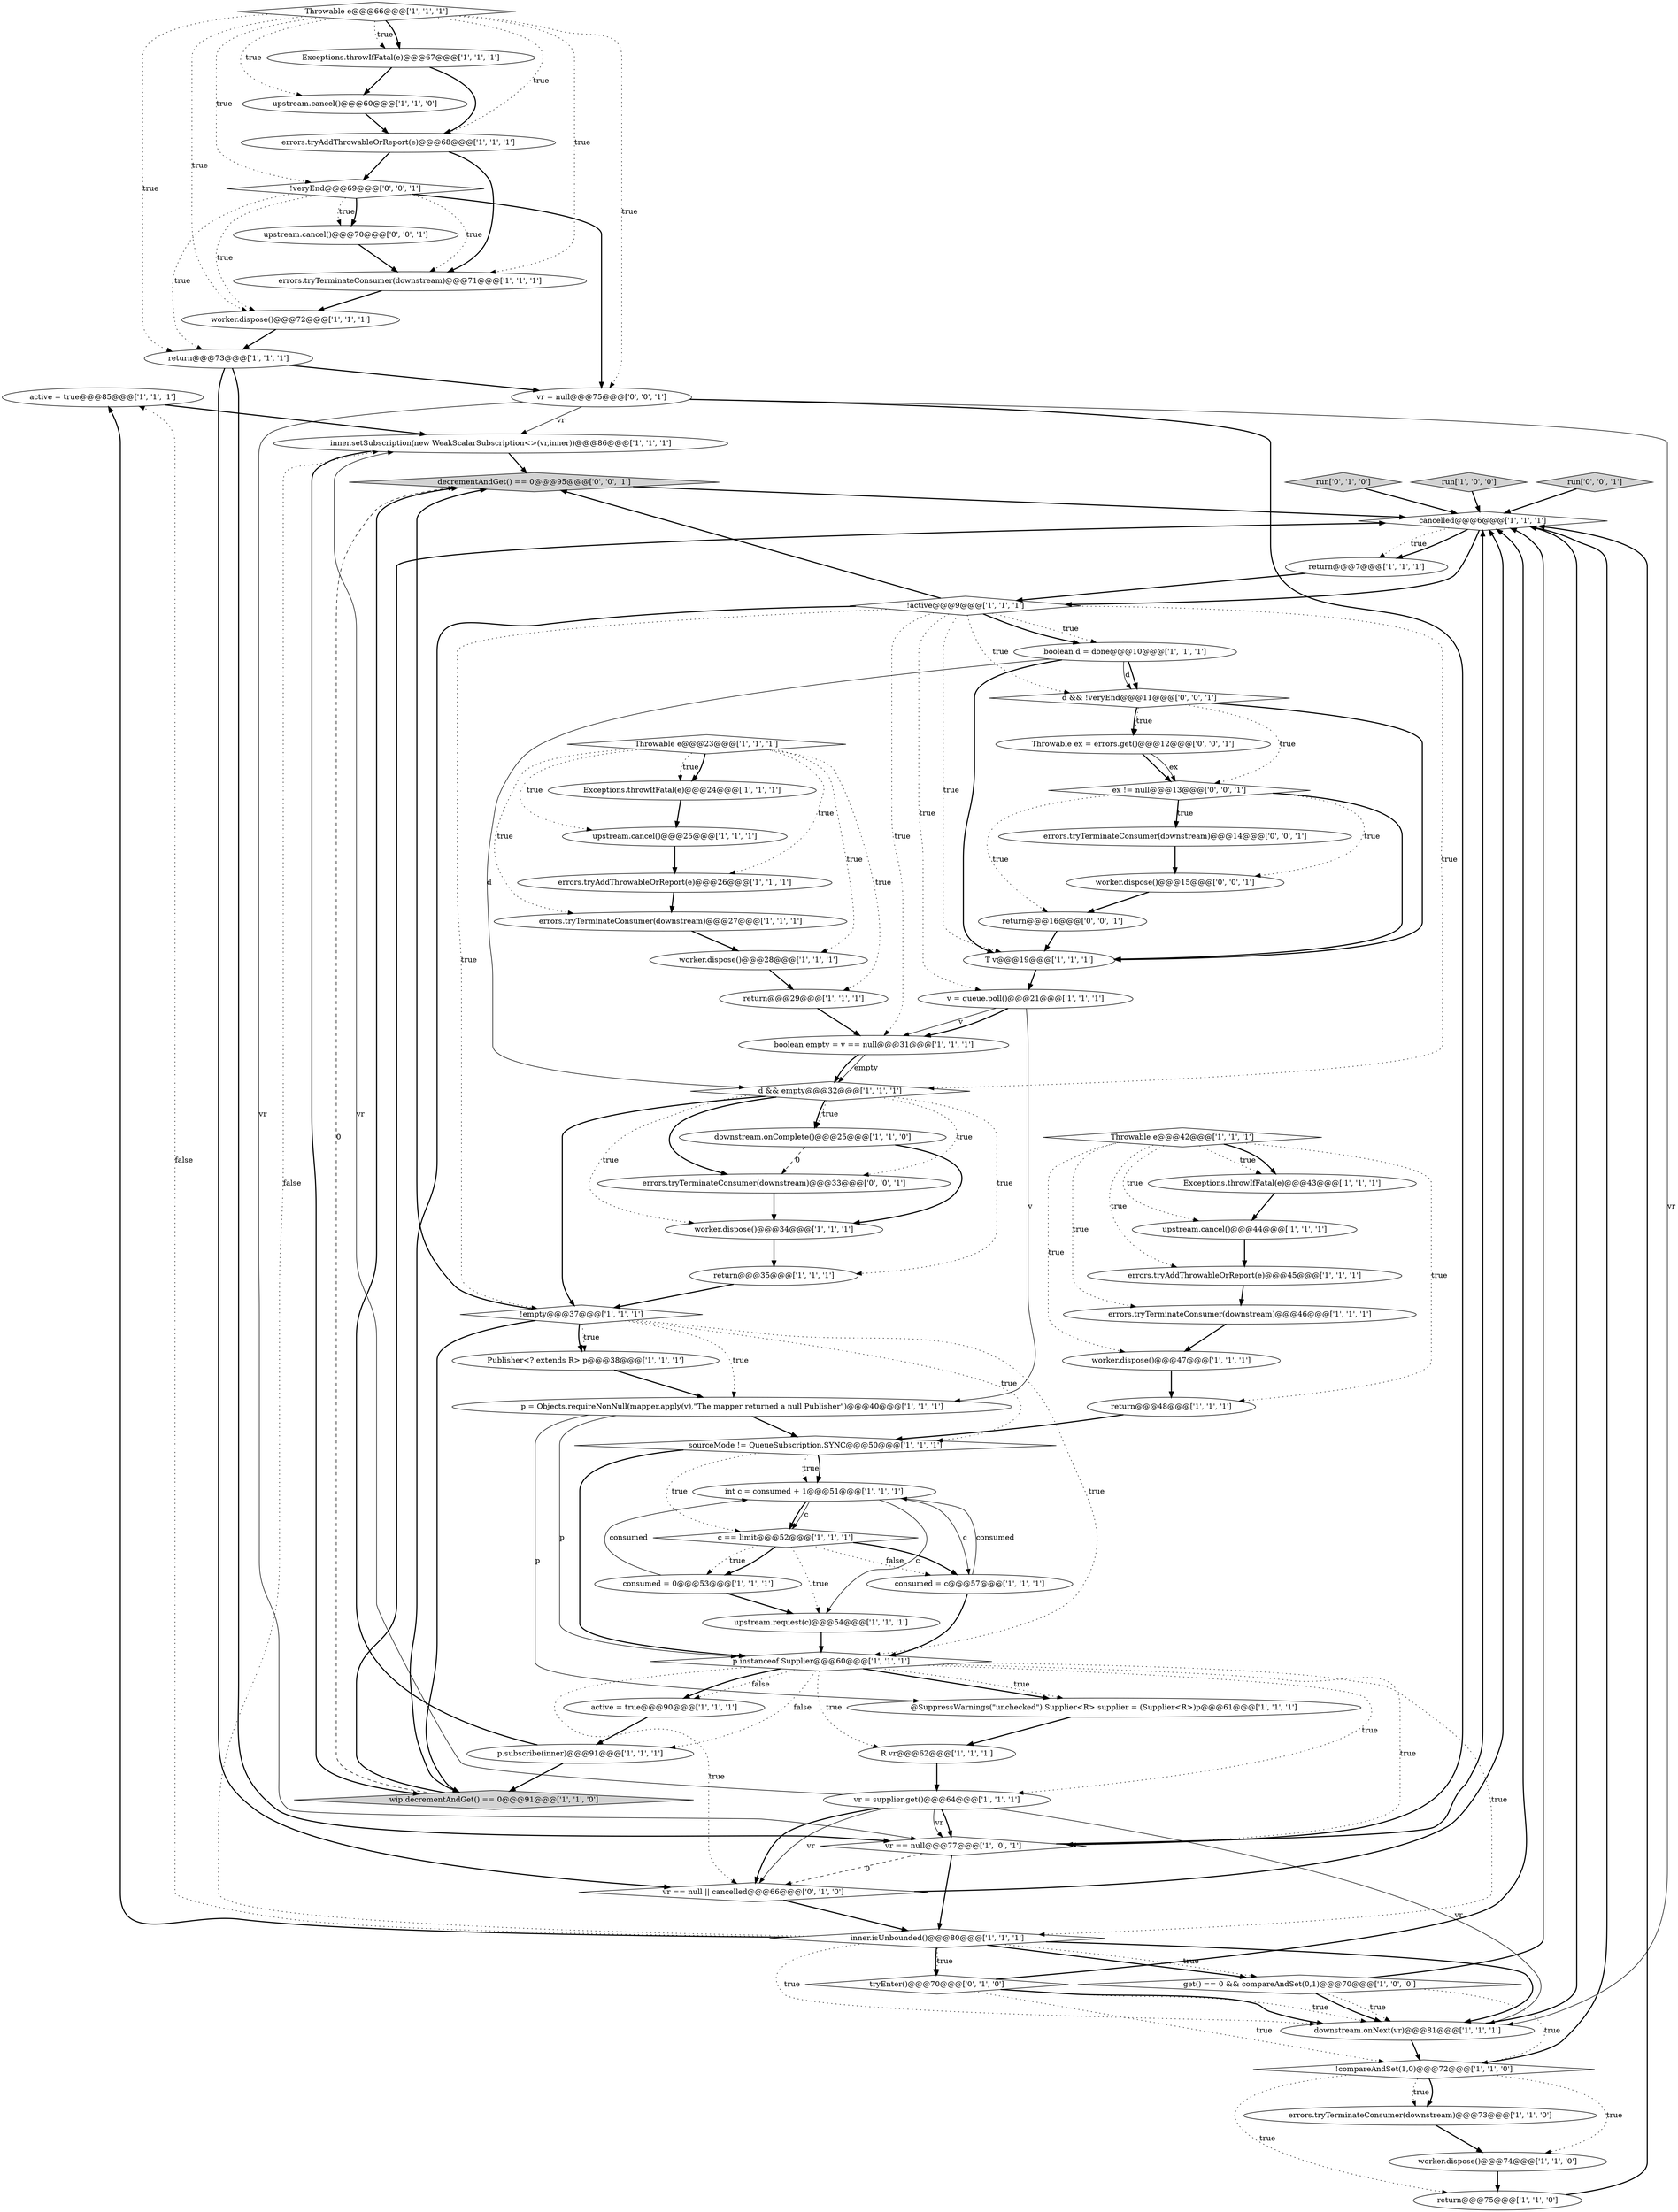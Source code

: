 digraph {
41 [style = filled, label = "active = true@@@85@@@['1', '1', '1']", fillcolor = white, shape = ellipse image = "AAA0AAABBB1BBB"];
67 [style = filled, label = "return@@@16@@@['0', '0', '1']", fillcolor = white, shape = ellipse image = "AAA0AAABBB3BBB"];
28 [style = filled, label = "sourceMode != QueueSubscription.SYNC@@@50@@@['1', '1', '1']", fillcolor = white, shape = diamond image = "AAA0AAABBB1BBB"];
1 [style = filled, label = "upstream.request(c)@@@54@@@['1', '1', '1']", fillcolor = white, shape = ellipse image = "AAA0AAABBB1BBB"];
60 [style = filled, label = "tryEnter()@@@70@@@['0', '1', '0']", fillcolor = white, shape = diamond image = "AAA0AAABBB2BBB"];
73 [style = filled, label = "!veryEnd@@@69@@@['0', '0', '1']", fillcolor = white, shape = diamond image = "AAA0AAABBB3BBB"];
2 [style = filled, label = "errors.tryTerminateConsumer(downstream)@@@73@@@['1', '1', '0']", fillcolor = white, shape = ellipse image = "AAA0AAABBB1BBB"];
44 [style = filled, label = "p instanceof Supplier@@@60@@@['1', '1', '1']", fillcolor = white, shape = diamond image = "AAA0AAABBB1BBB"];
52 [style = filled, label = "int c = consumed + 1@@@51@@@['1', '1', '1']", fillcolor = white, shape = ellipse image = "AAA0AAABBB1BBB"];
6 [style = filled, label = "upstream.cancel()@@@25@@@['1', '1', '1']", fillcolor = white, shape = ellipse image = "AAA0AAABBB1BBB"];
50 [style = filled, label = "p.subscribe(inner)@@@91@@@['1', '1', '1']", fillcolor = white, shape = ellipse image = "AAA0AAABBB1BBB"];
26 [style = filled, label = "!compareAndSet(1,0)@@@72@@@['1', '1', '0']", fillcolor = white, shape = diamond image = "AAA0AAABBB1BBB"];
18 [style = filled, label = "d && empty@@@32@@@['1', '1', '1']", fillcolor = white, shape = diamond image = "AAA0AAABBB1BBB"];
9 [style = filled, label = "boolean empty = v == null@@@31@@@['1', '1', '1']", fillcolor = white, shape = ellipse image = "AAA0AAABBB1BBB"];
17 [style = filled, label = "worker.dispose()@@@74@@@['1', '1', '0']", fillcolor = white, shape = ellipse image = "AAA0AAABBB1BBB"];
61 [style = filled, label = "vr == null || cancelled@@@66@@@['0', '1', '0']", fillcolor = white, shape = diamond image = "AAA1AAABBB2BBB"];
3 [style = filled, label = "Exceptions.throwIfFatal(e)@@@43@@@['1', '1', '1']", fillcolor = white, shape = ellipse image = "AAA0AAABBB1BBB"];
4 [style = filled, label = "errors.tryAddThrowableOrReport(e)@@@45@@@['1', '1', '1']", fillcolor = white, shape = ellipse image = "AAA0AAABBB1BBB"];
13 [style = filled, label = "consumed = 0@@@53@@@['1', '1', '1']", fillcolor = white, shape = ellipse image = "AAA0AAABBB1BBB"];
43 [style = filled, label = "errors.tryAddThrowableOrReport(e)@@@68@@@['1', '1', '1']", fillcolor = white, shape = ellipse image = "AAA0AAABBB1BBB"];
7 [style = filled, label = "return@@@48@@@['1', '1', '1']", fillcolor = white, shape = ellipse image = "AAA0AAABBB1BBB"];
65 [style = filled, label = "errors.tryTerminateConsumer(downstream)@@@14@@@['0', '0', '1']", fillcolor = white, shape = ellipse image = "AAA0AAABBB3BBB"];
34 [style = filled, label = "worker.dispose()@@@28@@@['1', '1', '1']", fillcolor = white, shape = ellipse image = "AAA0AAABBB1BBB"];
27 [style = filled, label = "errors.tryTerminateConsumer(downstream)@@@27@@@['1', '1', '1']", fillcolor = white, shape = ellipse image = "AAA0AAABBB1BBB"];
29 [style = filled, label = "worker.dispose()@@@72@@@['1', '1', '1']", fillcolor = white, shape = ellipse image = "AAA0AAABBB1BBB"];
39 [style = filled, label = "Publisher<? extends R> p@@@38@@@['1', '1', '1']", fillcolor = white, shape = ellipse image = "AAA0AAABBB1BBB"];
36 [style = filled, label = "upstream.cancel()@@@44@@@['1', '1', '1']", fillcolor = white, shape = ellipse image = "AAA0AAABBB1BBB"];
8 [style = filled, label = "@SuppressWarnings(\"unchecked\") Supplier<R> supplier = (Supplier<R>)p@@@61@@@['1', '1', '1']", fillcolor = white, shape = ellipse image = "AAA0AAABBB1BBB"];
0 [style = filled, label = "return@@@35@@@['1', '1', '1']", fillcolor = white, shape = ellipse image = "AAA0AAABBB1BBB"];
30 [style = filled, label = "T v@@@19@@@['1', '1', '1']", fillcolor = white, shape = ellipse image = "AAA0AAABBB1BBB"];
47 [style = filled, label = "active = true@@@90@@@['1', '1', '1']", fillcolor = white, shape = ellipse image = "AAA0AAABBB1BBB"];
32 [style = filled, label = "vr == null@@@77@@@['1', '0', '1']", fillcolor = white, shape = diamond image = "AAA0AAABBB1BBB"];
45 [style = filled, label = "get() == 0 && compareAndSet(0,1)@@@70@@@['1', '0', '0']", fillcolor = white, shape = diamond image = "AAA0AAABBB1BBB"];
16 [style = filled, label = "return@@@29@@@['1', '1', '1']", fillcolor = white, shape = ellipse image = "AAA0AAABBB1BBB"];
24 [style = filled, label = "worker.dispose()@@@47@@@['1', '1', '1']", fillcolor = white, shape = ellipse image = "AAA0AAABBB1BBB"];
59 [style = filled, label = "run['0', '1', '0']", fillcolor = lightgray, shape = diamond image = "AAA0AAABBB2BBB"];
22 [style = filled, label = "c == limit@@@52@@@['1', '1', '1']", fillcolor = white, shape = diamond image = "AAA0AAABBB1BBB"];
48 [style = filled, label = "run['1', '0', '0']", fillcolor = lightgray, shape = diamond image = "AAA0AAABBB1BBB"];
23 [style = filled, label = "errors.tryTerminateConsumer(downstream)@@@46@@@['1', '1', '1']", fillcolor = white, shape = ellipse image = "AAA0AAABBB1BBB"];
56 [style = filled, label = "cancelled@@@6@@@['1', '1', '1']", fillcolor = white, shape = diamond image = "AAA0AAABBB1BBB"];
64 [style = filled, label = "Throwable ex = errors.get()@@@12@@@['0', '0', '1']", fillcolor = white, shape = ellipse image = "AAA0AAABBB3BBB"];
57 [style = filled, label = "consumed = c@@@57@@@['1', '1', '1']", fillcolor = white, shape = ellipse image = "AAA0AAABBB1BBB"];
35 [style = filled, label = "upstream.cancel()@@@60@@@['1', '1', '0']", fillcolor = white, shape = ellipse image = "AAA0AAABBB1BBB"];
14 [style = filled, label = "worker.dispose()@@@34@@@['1', '1', '1']", fillcolor = white, shape = ellipse image = "AAA0AAABBB1BBB"];
21 [style = filled, label = "v = queue.poll()@@@21@@@['1', '1', '1']", fillcolor = white, shape = ellipse image = "AAA0AAABBB1BBB"];
38 [style = filled, label = "Throwable e@@@42@@@['1', '1', '1']", fillcolor = white, shape = diamond image = "AAA0AAABBB1BBB"];
40 [style = filled, label = "return@@@7@@@['1', '1', '1']", fillcolor = white, shape = ellipse image = "AAA0AAABBB1BBB"];
66 [style = filled, label = "ex != null@@@13@@@['0', '0', '1']", fillcolor = white, shape = diamond image = "AAA0AAABBB3BBB"];
68 [style = filled, label = "decrementAndGet() == 0@@@95@@@['0', '0', '1']", fillcolor = lightgray, shape = diamond image = "AAA0AAABBB3BBB"];
55 [style = filled, label = "Throwable e@@@66@@@['1', '1', '1']", fillcolor = white, shape = diamond image = "AAA0AAABBB1BBB"];
25 [style = filled, label = "boolean d = done@@@10@@@['1', '1', '1']", fillcolor = white, shape = ellipse image = "AAA0AAABBB1BBB"];
53 [style = filled, label = "inner.setSubscription(new WeakScalarSubscription<>(vr,inner))@@@86@@@['1', '1', '1']", fillcolor = white, shape = ellipse image = "AAA0AAABBB1BBB"];
63 [style = filled, label = "errors.tryTerminateConsumer(downstream)@@@33@@@['0', '0', '1']", fillcolor = white, shape = ellipse image = "AAA0AAABBB3BBB"];
11 [style = filled, label = "downstream.onNext(vr)@@@81@@@['1', '1', '1']", fillcolor = white, shape = ellipse image = "AAA0AAABBB1BBB"];
69 [style = filled, label = "upstream.cancel()@@@70@@@['0', '0', '1']", fillcolor = white, shape = ellipse image = "AAA0AAABBB3BBB"];
72 [style = filled, label = "vr = null@@@75@@@['0', '0', '1']", fillcolor = white, shape = ellipse image = "AAA0AAABBB3BBB"];
49 [style = filled, label = "Throwable e@@@23@@@['1', '1', '1']", fillcolor = white, shape = diamond image = "AAA0AAABBB1BBB"];
51 [style = filled, label = "wip.decrementAndGet() == 0@@@91@@@['1', '1', '0']", fillcolor = lightgray, shape = diamond image = "AAA0AAABBB1BBB"];
71 [style = filled, label = "d && !veryEnd@@@11@@@['0', '0', '1']", fillcolor = white, shape = diamond image = "AAA0AAABBB3BBB"];
42 [style = filled, label = "inner.isUnbounded()@@@80@@@['1', '1', '1']", fillcolor = white, shape = diamond image = "AAA0AAABBB1BBB"];
12 [style = filled, label = "errors.tryTerminateConsumer(downstream)@@@71@@@['1', '1', '1']", fillcolor = white, shape = ellipse image = "AAA0AAABBB1BBB"];
19 [style = filled, label = "return@@@75@@@['1', '1', '0']", fillcolor = white, shape = ellipse image = "AAA0AAABBB1BBB"];
37 [style = filled, label = "errors.tryAddThrowableOrReport(e)@@@26@@@['1', '1', '1']", fillcolor = white, shape = ellipse image = "AAA0AAABBB1BBB"];
31 [style = filled, label = "Exceptions.throwIfFatal(e)@@@67@@@['1', '1', '1']", fillcolor = white, shape = ellipse image = "AAA0AAABBB1BBB"];
62 [style = filled, label = "run['0', '0', '1']", fillcolor = lightgray, shape = diamond image = "AAA0AAABBB3BBB"];
58 [style = filled, label = "Exceptions.throwIfFatal(e)@@@24@@@['1', '1', '1']", fillcolor = white, shape = ellipse image = "AAA0AAABBB1BBB"];
70 [style = filled, label = "worker.dispose()@@@15@@@['0', '0', '1']", fillcolor = white, shape = ellipse image = "AAA0AAABBB3BBB"];
15 [style = filled, label = "R vr@@@62@@@['1', '1', '1']", fillcolor = white, shape = ellipse image = "AAA0AAABBB1BBB"];
20 [style = filled, label = "!active@@@9@@@['1', '1', '1']", fillcolor = white, shape = diamond image = "AAA0AAABBB1BBB"];
33 [style = filled, label = "downstream.onComplete()@@@25@@@['1', '1', '0']", fillcolor = white, shape = ellipse image = "AAA0AAABBB1BBB"];
5 [style = filled, label = "vr = supplier.get()@@@64@@@['1', '1', '1']", fillcolor = white, shape = ellipse image = "AAA0AAABBB1BBB"];
54 [style = filled, label = "p = Objects.requireNonNull(mapper.apply(v),\"The mapper returned a null Publisher\")@@@40@@@['1', '1', '1']", fillcolor = white, shape = ellipse image = "AAA0AAABBB1BBB"];
46 [style = filled, label = "return@@@73@@@['1', '1', '1']", fillcolor = white, shape = ellipse image = "AAA0AAABBB1BBB"];
10 [style = filled, label = "!empty@@@37@@@['1', '1', '1']", fillcolor = white, shape = diamond image = "AAA0AAABBB1BBB"];
55->46 [style = dotted, label="true"];
7->28 [style = bold, label=""];
59->56 [style = bold, label=""];
20->25 [style = dotted, label="true"];
11->56 [style = bold, label=""];
46->72 [style = bold, label=""];
71->64 [style = dotted, label="true"];
60->11 [style = bold, label=""];
26->2 [style = bold, label=""];
30->21 [style = bold, label=""];
20->21 [style = dotted, label="true"];
10->39 [style = bold, label=""];
73->69 [style = dotted, label="true"];
55->73 [style = dotted, label="true"];
20->18 [style = dotted, label="true"];
66->65 [style = dotted, label="true"];
45->11 [style = bold, label=""];
38->4 [style = dotted, label="true"];
38->23 [style = dotted, label="true"];
42->60 [style = bold, label=""];
50->68 [style = bold, label=""];
6->37 [style = bold, label=""];
49->58 [style = dotted, label="true"];
43->12 [style = bold, label=""];
14->0 [style = bold, label=""];
54->44 [style = solid, label="p"];
50->51 [style = bold, label=""];
5->32 [style = bold, label=""];
44->32 [style = dotted, label="true"];
60->11 [style = dotted, label="true"];
56->40 [style = dotted, label="true"];
2->17 [style = bold, label=""];
20->25 [style = bold, label=""];
18->14 [style = dotted, label="true"];
48->56 [style = bold, label=""];
25->71 [style = bold, label=""];
20->10 [style = dotted, label="true"];
55->12 [style = dotted, label="true"];
41->53 [style = bold, label=""];
5->32 [style = solid, label="vr"];
52->22 [style = bold, label=""];
10->54 [style = dotted, label="true"];
72->53 [style = solid, label="vr"];
55->31 [style = dotted, label="true"];
21->54 [style = solid, label="v"];
4->23 [style = bold, label=""];
71->30 [style = bold, label=""];
13->1 [style = bold, label=""];
73->72 [style = bold, label=""];
26->19 [style = dotted, label="true"];
32->56 [style = bold, label=""];
26->56 [style = bold, label=""];
52->1 [style = solid, label="c"];
27->34 [style = bold, label=""];
72->32 [style = bold, label=""];
13->52 [style = solid, label="consumed"];
22->13 [style = bold, label=""];
45->11 [style = dotted, label="true"];
5->61 [style = solid, label="vr"];
44->61 [style = dotted, label="true"];
31->43 [style = bold, label=""];
57->44 [style = bold, label=""];
44->42 [style = dotted, label="true"];
55->29 [style = dotted, label="true"];
38->7 [style = dotted, label="true"];
24->7 [style = bold, label=""];
36->4 [style = bold, label=""];
68->56 [style = bold, label=""];
18->33 [style = dotted, label="true"];
44->47 [style = dotted, label="false"];
5->11 [style = solid, label="vr"];
33->63 [style = dashed, label="0"];
11->26 [style = bold, label=""];
71->64 [style = bold, label=""];
62->56 [style = bold, label=""];
42->41 [style = dotted, label="false"];
55->72 [style = dotted, label="true"];
63->14 [style = bold, label=""];
73->12 [style = dotted, label="true"];
28->52 [style = dotted, label="true"];
10->51 [style = bold, label=""];
56->40 [style = bold, label=""];
66->70 [style = dotted, label="true"];
20->51 [style = bold, label=""];
42->53 [style = dotted, label="false"];
53->51 [style = bold, label=""];
57->52 [style = solid, label="consumed"];
49->16 [style = dotted, label="true"];
71->66 [style = dotted, label="true"];
54->28 [style = bold, label=""];
1->44 [style = bold, label=""];
19->56 [style = bold, label=""];
20->30 [style = dotted, label="true"];
22->1 [style = dotted, label="true"];
15->5 [style = bold, label=""];
5->61 [style = bold, label=""];
12->29 [style = bold, label=""];
45->26 [style = dotted, label="true"];
49->58 [style = bold, label=""];
44->8 [style = bold, label=""];
20->68 [style = bold, label=""];
42->11 [style = dotted, label="true"];
66->65 [style = bold, label=""];
58->6 [style = bold, label=""];
51->56 [style = bold, label=""];
52->57 [style = solid, label="c"];
25->18 [style = solid, label="d"];
38->24 [style = dotted, label="true"];
20->71 [style = dotted, label="true"];
26->17 [style = dotted, label="true"];
55->31 [style = bold, label=""];
61->42 [style = bold, label=""];
9->18 [style = solid, label="empty"];
51->68 [style = dashed, label="0"];
38->3 [style = dotted, label="true"];
44->15 [style = dotted, label="true"];
18->63 [style = dotted, label="true"];
66->67 [style = dotted, label="true"];
49->27 [style = dotted, label="true"];
10->44 [style = dotted, label="true"];
10->39 [style = dotted, label="true"];
72->32 [style = solid, label="vr"];
55->43 [style = dotted, label="true"];
21->9 [style = solid, label="v"];
10->68 [style = bold, label=""];
35->43 [style = bold, label=""];
17->19 [style = bold, label=""];
49->34 [style = dotted, label="true"];
28->52 [style = bold, label=""];
18->33 [style = bold, label=""];
28->44 [style = bold, label=""];
42->11 [style = bold, label=""];
25->71 [style = solid, label="d"];
73->69 [style = bold, label=""];
60->56 [style = bold, label=""];
56->20 [style = bold, label=""];
72->11 [style = solid, label="vr"];
38->36 [style = dotted, label="true"];
32->42 [style = bold, label=""];
52->22 [style = solid, label="c"];
42->41 [style = bold, label=""];
65->70 [style = bold, label=""];
49->37 [style = dotted, label="true"];
26->2 [style = dotted, label="true"];
44->5 [style = dotted, label="true"];
70->67 [style = bold, label=""];
44->47 [style = bold, label=""];
18->0 [style = dotted, label="true"];
67->30 [style = bold, label=""];
61->56 [style = bold, label=""];
3->36 [style = bold, label=""];
33->14 [style = bold, label=""];
22->13 [style = dotted, label="true"];
21->9 [style = bold, label=""];
46->61 [style = bold, label=""];
45->56 [style = bold, label=""];
44->50 [style = dotted, label="false"];
9->18 [style = bold, label=""];
29->46 [style = bold, label=""];
42->45 [style = bold, label=""];
5->53 [style = solid, label="vr"];
64->66 [style = bold, label=""];
42->45 [style = dotted, label="true"];
44->8 [style = dotted, label="true"];
23->24 [style = bold, label=""];
53->68 [style = bold, label=""];
37->27 [style = bold, label=""];
46->32 [style = bold, label=""];
10->28 [style = dotted, label="true"];
18->63 [style = bold, label=""];
54->8 [style = solid, label="p"];
60->26 [style = dotted, label="true"];
73->46 [style = dotted, label="true"];
22->57 [style = dotted, label="false"];
42->60 [style = dotted, label="true"];
0->10 [style = bold, label=""];
31->35 [style = bold, label=""];
49->6 [style = dotted, label="true"];
39->54 [style = bold, label=""];
43->73 [style = bold, label=""];
38->3 [style = bold, label=""];
66->30 [style = bold, label=""];
47->50 [style = bold, label=""];
34->16 [style = bold, label=""];
18->10 [style = bold, label=""];
69->12 [style = bold, label=""];
55->35 [style = dotted, label="true"];
20->9 [style = dotted, label="true"];
40->20 [style = bold, label=""];
28->22 [style = dotted, label="true"];
25->30 [style = bold, label=""];
22->57 [style = bold, label=""];
8->15 [style = bold, label=""];
64->66 [style = solid, label="ex"];
73->29 [style = dotted, label="true"];
32->61 [style = dashed, label="0"];
16->9 [style = bold, label=""];
}
